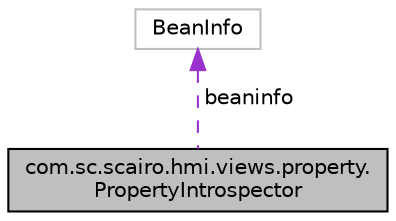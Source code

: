 digraph "com.sc.scairo.hmi.views.property.PropertyIntrospector"
{
 // LATEX_PDF_SIZE
  edge [fontname="Helvetica",fontsize="10",labelfontname="Helvetica",labelfontsize="10"];
  node [fontname="Helvetica",fontsize="10",shape=record];
  Node1 [label="com.sc.scairo.hmi.views.property.\lPropertyIntrospector",height=0.2,width=0.4,color="black", fillcolor="grey75", style="filled", fontcolor="black",tooltip=" "];
  Node2 -> Node1 [dir="back",color="darkorchid3",fontsize="10",style="dashed",label=" beaninfo" ,fontname="Helvetica"];
  Node2 [label="BeanInfo",height=0.2,width=0.4,color="grey75", fillcolor="white", style="filled",tooltip=" "];
}
